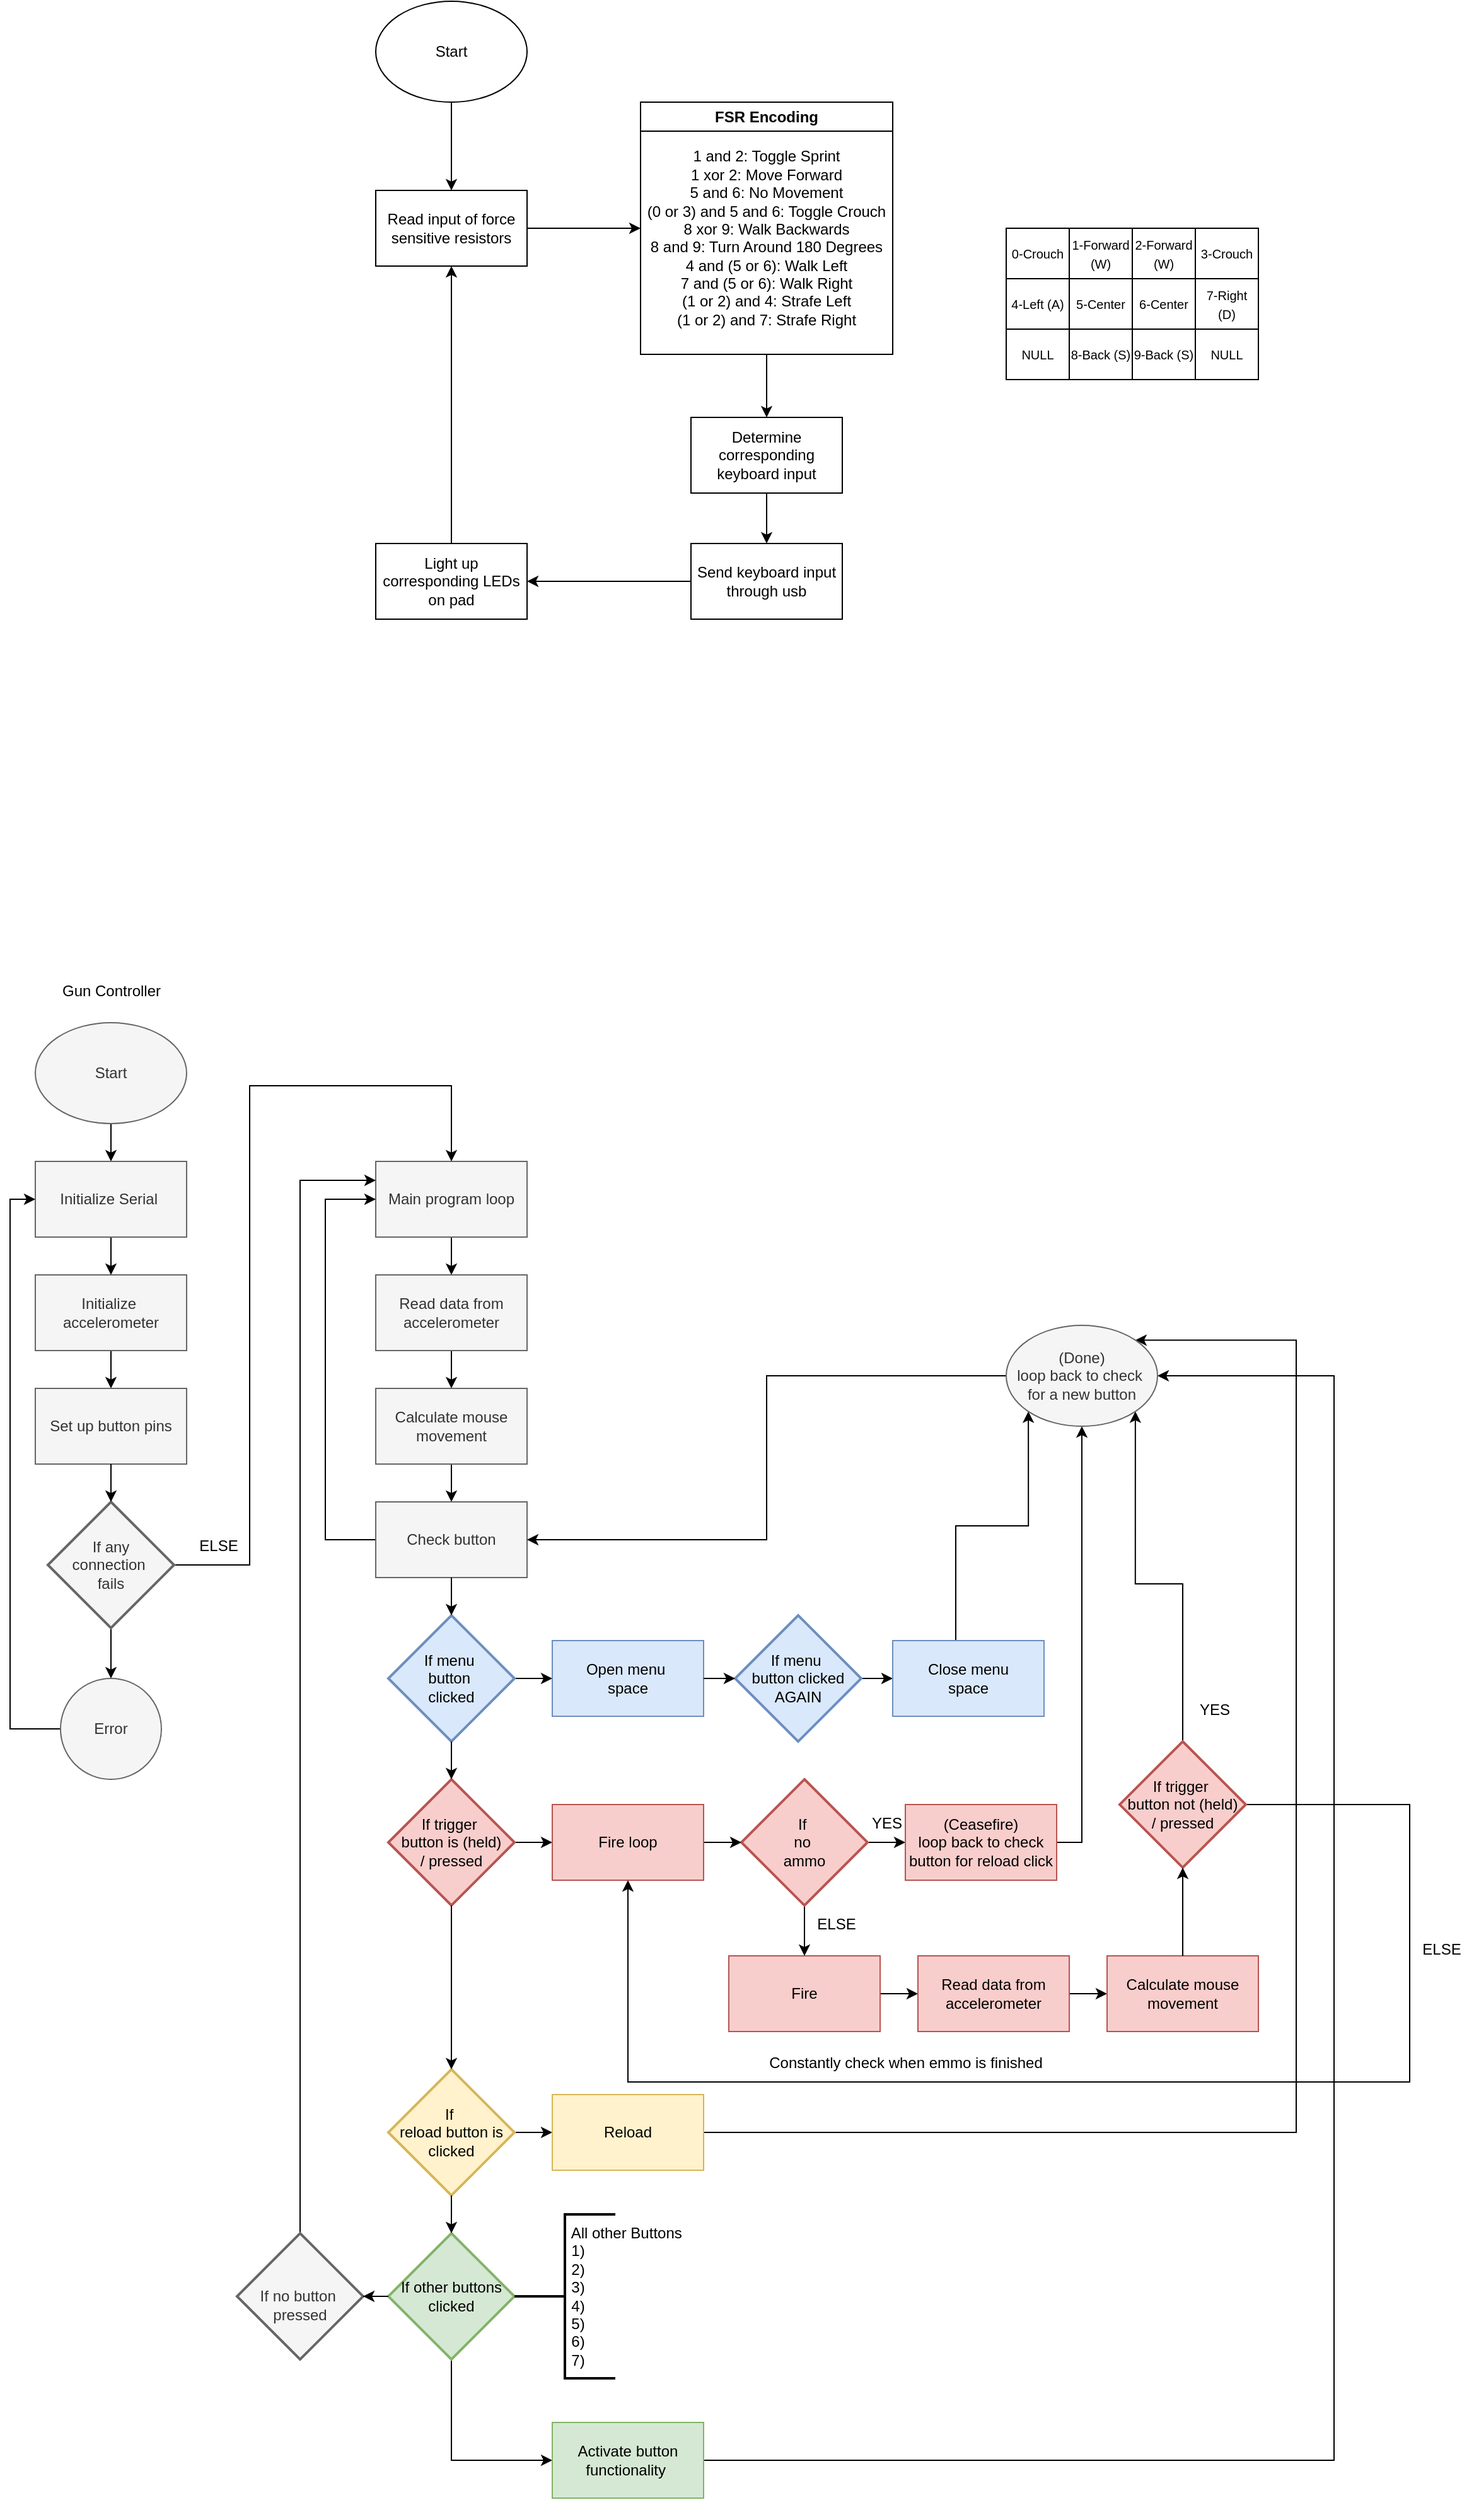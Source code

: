 <mxfile version="24.8.6">
  <diagram name="Page-1" id="ugOBHN1UPeRfj3JGBwjC">
    <mxGraphModel dx="2585" dy="1100" grid="1" gridSize="10" guides="1" tooltips="1" connect="1" arrows="1" fold="1" page="1" pageScale="1" pageWidth="850" pageHeight="1100" math="0" shadow="0">
      <root>
        <mxCell id="0" />
        <mxCell id="1" parent="0" />
        <mxCell id="znUXIphIMzQ43jXrhI__-3" style="edgeStyle=orthogonalEdgeStyle;rounded=0;orthogonalLoop=1;jettySize=auto;html=1;entryX=0.5;entryY=0;entryDx=0;entryDy=0;" parent="1" source="znUXIphIMzQ43jXrhI__-1" target="znUXIphIMzQ43jXrhI__-2" edge="1">
          <mxGeometry relative="1" as="geometry" />
        </mxCell>
        <mxCell id="znUXIphIMzQ43jXrhI__-1" value="Start" style="ellipse;whiteSpace=wrap;html=1;" parent="1" vertex="1">
          <mxGeometry x="100" y="20" width="120" height="80" as="geometry" />
        </mxCell>
        <mxCell id="znUXIphIMzQ43jXrhI__-7" style="edgeStyle=orthogonalEdgeStyle;rounded=0;orthogonalLoop=1;jettySize=auto;html=1;entryX=0;entryY=0.5;entryDx=0;entryDy=0;" parent="1" source="znUXIphIMzQ43jXrhI__-2" target="znUXIphIMzQ43jXrhI__-6" edge="1">
          <mxGeometry relative="1" as="geometry" />
        </mxCell>
        <mxCell id="znUXIphIMzQ43jXrhI__-2" value="Read input of force sensitive resistors" style="rounded=0;whiteSpace=wrap;html=1;" parent="1" vertex="1">
          <mxGeometry x="100" y="170" width="120" height="60" as="geometry" />
        </mxCell>
        <mxCell id="znUXIphIMzQ43jXrhI__-6" value="FSR Encoding" style="swimlane;whiteSpace=wrap;html=1;" parent="1" vertex="1">
          <mxGeometry x="310" y="100" width="200" height="200" as="geometry" />
        </mxCell>
        <mxCell id="znUXIphIMzQ43jXrhI__-43" value="1 and 2: Toggle Sprint&lt;br&gt;&lt;div&gt;1 xor 2: Move Forward&lt;/div&gt;&lt;div&gt;5 and 6: No Movement&lt;/div&gt;&lt;div&gt;(0 or 3) and 5 and 6: Toggle Crouch&lt;/div&gt;&lt;div&gt;8 xor 9: Walk Backwards&lt;/div&gt;&lt;div&gt;8 and 9: Turn Around 180 Degrees&lt;br&gt;&lt;/div&gt;&lt;div&gt;4 and (5 or 6): Walk Left&lt;/div&gt;&lt;div&gt;7 and (5 or 6): Walk Right&lt;/div&gt;&lt;div&gt;(1 or 2) and 4: Strafe Left&lt;/div&gt;&lt;div&gt;(1 or 2) and 7: Strafe Right&lt;br&gt;&lt;/div&gt;&lt;div&gt;&lt;br&gt;&lt;/div&gt;" style="text;html=1;align=center;verticalAlign=middle;whiteSpace=wrap;rounded=0;fontFamily=Helvetica;fontSize=12;fontColor=default;" parent="znUXIphIMzQ43jXrhI__-6" vertex="1">
          <mxGeometry y="30" width="200" height="170" as="geometry" />
        </mxCell>
        <mxCell id="znUXIphIMzQ43jXrhI__-22" value="" style="rounded=0;whiteSpace=wrap;html=1;fillColor=none;" parent="1" vertex="1">
          <mxGeometry x="600" y="200" width="200" height="120" as="geometry" />
        </mxCell>
        <mxCell id="znUXIphIMzQ43jXrhI__-23" value="" style="endArrow=none;html=1;rounded=0;exitX=0.5;exitY=1;exitDx=0;exitDy=0;entryX=0.5;entryY=0;entryDx=0;entryDy=0;" parent="1" source="znUXIphIMzQ43jXrhI__-22" target="znUXIphIMzQ43jXrhI__-22" edge="1">
          <mxGeometry width="50" height="50" relative="1" as="geometry">
            <mxPoint x="730" y="240" as="sourcePoint" />
            <mxPoint x="780" y="190" as="targetPoint" />
          </mxGeometry>
        </mxCell>
        <mxCell id="znUXIphIMzQ43jXrhI__-24" value="" style="endArrow=none;html=1;rounded=0;exitX=0;exitY=0.5;exitDx=0;exitDy=0;entryX=1;entryY=0.5;entryDx=0;entryDy=0;" parent="1" edge="1">
          <mxGeometry width="50" height="50" relative="1" as="geometry">
            <mxPoint x="600" y="240" as="sourcePoint" />
            <mxPoint x="800" y="240" as="targetPoint" />
          </mxGeometry>
        </mxCell>
        <mxCell id="znUXIphIMzQ43jXrhI__-25" value="" style="endArrow=none;html=1;rounded=0;exitX=0.75;exitY=1;exitDx=0;exitDy=0;entryX=0.75;entryY=0;entryDx=0;entryDy=0;" parent="1" source="znUXIphIMzQ43jXrhI__-22" target="znUXIphIMzQ43jXrhI__-22" edge="1">
          <mxGeometry width="50" height="50" relative="1" as="geometry">
            <mxPoint x="730" y="290" as="sourcePoint" />
            <mxPoint x="780" y="240" as="targetPoint" />
          </mxGeometry>
        </mxCell>
        <mxCell id="znUXIphIMzQ43jXrhI__-26" value="" style="endArrow=none;html=1;rounded=0;exitX=0.25;exitY=1;exitDx=0;exitDy=0;entryX=0.25;entryY=0;entryDx=0;entryDy=0;" parent="1" source="znUXIphIMzQ43jXrhI__-22" target="znUXIphIMzQ43jXrhI__-22" edge="1">
          <mxGeometry width="50" height="50" relative="1" as="geometry">
            <mxPoint x="730" y="290" as="sourcePoint" />
            <mxPoint x="780" y="240" as="targetPoint" />
          </mxGeometry>
        </mxCell>
        <mxCell id="znUXIphIMzQ43jXrhI__-27" value="" style="endArrow=none;html=1;rounded=0;exitX=0;exitY=0.75;exitDx=0;exitDy=0;entryX=1;entryY=0.75;entryDx=0;entryDy=0;" parent="1" edge="1">
          <mxGeometry width="50" height="50" relative="1" as="geometry">
            <mxPoint x="600" y="280" as="sourcePoint" />
            <mxPoint x="800" y="280" as="targetPoint" />
          </mxGeometry>
        </mxCell>
        <mxCell id="znUXIphIMzQ43jXrhI__-28" value="&lt;font style=&quot;font-size: 10px;&quot;&gt;0-Crouch&lt;/font&gt;" style="text;html=1;align=center;verticalAlign=middle;whiteSpace=wrap;rounded=0;" parent="1" vertex="1">
          <mxGeometry x="600" y="210" width="50" height="20" as="geometry" />
        </mxCell>
        <mxCell id="znUXIphIMzQ43jXrhI__-30" value="&lt;font style=&quot;font-size: 10px;&quot;&gt;3-Crouch&lt;/font&gt;" style="text;html=1;align=center;verticalAlign=middle;whiteSpace=wrap;rounded=0;" parent="1" vertex="1">
          <mxGeometry x="750" y="210" width="50" height="20" as="geometry" />
        </mxCell>
        <mxCell id="znUXIphIMzQ43jXrhI__-32" value="&lt;font style=&quot;font-size: 10px;&quot;&gt;1-Forward (W)&lt;br&gt;&lt;/font&gt;" style="text;html=1;align=center;verticalAlign=middle;whiteSpace=wrap;rounded=0;" parent="1" vertex="1">
          <mxGeometry x="650" y="210" width="50" height="20" as="geometry" />
        </mxCell>
        <mxCell id="znUXIphIMzQ43jXrhI__-33" value="&lt;font style=&quot;font-size: 10px;&quot;&gt;2-Forward (W)&lt;/font&gt;" style="text;html=1;align=center;verticalAlign=middle;whiteSpace=wrap;rounded=0;" parent="1" vertex="1">
          <mxGeometry x="700" y="210" width="50" height="20" as="geometry" />
        </mxCell>
        <mxCell id="znUXIphIMzQ43jXrhI__-34" value="&lt;font style=&quot;font-size: 10px;&quot;&gt;4-Left (A)&lt;/font&gt;" style="text;html=1;align=center;verticalAlign=middle;whiteSpace=wrap;rounded=0;" parent="1" vertex="1">
          <mxGeometry x="600" y="250" width="50" height="20" as="geometry" />
        </mxCell>
        <mxCell id="znUXIphIMzQ43jXrhI__-35" value="&lt;font style=&quot;font-size: 10px;&quot;&gt;5-Center&lt;/font&gt;" style="text;html=1;align=center;verticalAlign=middle;whiteSpace=wrap;rounded=0;" parent="1" vertex="1">
          <mxGeometry x="650" y="250" width="50" height="20" as="geometry" />
        </mxCell>
        <mxCell id="znUXIphIMzQ43jXrhI__-36" value="&lt;font style=&quot;font-size: 10px;&quot;&gt;6-Center&lt;/font&gt;" style="text;html=1;align=center;verticalAlign=middle;whiteSpace=wrap;rounded=0;" parent="1" vertex="1">
          <mxGeometry x="700" y="250" width="50" height="20" as="geometry" />
        </mxCell>
        <mxCell id="znUXIphIMzQ43jXrhI__-37" value="&lt;font style=&quot;font-size: 10px;&quot;&gt;7-Right (D)&lt;/font&gt;" style="text;html=1;align=center;verticalAlign=middle;whiteSpace=wrap;rounded=0;" parent="1" vertex="1">
          <mxGeometry x="750" y="250" width="50" height="20" as="geometry" />
        </mxCell>
        <mxCell id="znUXIphIMzQ43jXrhI__-38" value="&lt;font style=&quot;font-size: 10px;&quot;&gt;NULL&lt;/font&gt;" style="text;html=1;align=center;verticalAlign=middle;whiteSpace=wrap;rounded=0;" parent="1" vertex="1">
          <mxGeometry x="600" y="290" width="50" height="20" as="geometry" />
        </mxCell>
        <mxCell id="znUXIphIMzQ43jXrhI__-39" value="&lt;font style=&quot;font-size: 10px;&quot;&gt;8-Back (S)&lt;/font&gt;" style="text;html=1;align=center;verticalAlign=middle;whiteSpace=wrap;rounded=0;fontFamily=Helvetica;fontSize=12;fontColor=default;" parent="1" vertex="1">
          <mxGeometry x="650" y="285" width="50" height="30" as="geometry" />
        </mxCell>
        <mxCell id="znUXIphIMzQ43jXrhI__-40" value="&lt;font style=&quot;font-size: 10px;&quot;&gt;9-Back (S)&lt;br&gt;&lt;/font&gt;" style="text;html=1;align=center;verticalAlign=middle;whiteSpace=wrap;rounded=0;" parent="1" vertex="1">
          <mxGeometry x="700" y="290" width="50" height="20" as="geometry" />
        </mxCell>
        <mxCell id="znUXIphIMzQ43jXrhI__-42" value="&lt;font style=&quot;font-size: 10px;&quot;&gt;NULL&lt;/font&gt;" style="text;html=1;align=center;verticalAlign=middle;whiteSpace=wrap;rounded=0;" parent="1" vertex="1">
          <mxGeometry x="750" y="290" width="50" height="20" as="geometry" />
        </mxCell>
        <mxCell id="znUXIphIMzQ43jXrhI__-47" style="edgeStyle=orthogonalEdgeStyle;rounded=0;orthogonalLoop=1;jettySize=auto;html=1;entryX=0.5;entryY=0;entryDx=0;entryDy=0;fontFamily=Helvetica;fontSize=12;fontColor=default;" parent="1" source="znUXIphIMzQ43jXrhI__-44" target="znUXIphIMzQ43jXrhI__-46" edge="1">
          <mxGeometry relative="1" as="geometry" />
        </mxCell>
        <mxCell id="znUXIphIMzQ43jXrhI__-44" value="Determine corresponding keyboard input" style="rounded=0;whiteSpace=wrap;html=1;align=center;verticalAlign=middle;fontFamily=Helvetica;fontSize=12;fontColor=default;fillColor=none;gradientColor=none;" parent="1" vertex="1">
          <mxGeometry x="350" y="350" width="120" height="60" as="geometry" />
        </mxCell>
        <mxCell id="znUXIphIMzQ43jXrhI__-45" style="edgeStyle=orthogonalEdgeStyle;rounded=0;orthogonalLoop=1;jettySize=auto;html=1;entryX=0.5;entryY=0;entryDx=0;entryDy=0;fontFamily=Helvetica;fontSize=12;fontColor=default;" parent="1" source="znUXIphIMzQ43jXrhI__-43" target="znUXIphIMzQ43jXrhI__-44" edge="1">
          <mxGeometry relative="1" as="geometry" />
        </mxCell>
        <mxCell id="znUXIphIMzQ43jXrhI__-50" style="edgeStyle=orthogonalEdgeStyle;rounded=0;orthogonalLoop=1;jettySize=auto;html=1;entryX=1;entryY=0.5;entryDx=0;entryDy=0;fontFamily=Helvetica;fontSize=12;fontColor=default;" parent="1" source="znUXIphIMzQ43jXrhI__-46" target="znUXIphIMzQ43jXrhI__-49" edge="1">
          <mxGeometry relative="1" as="geometry" />
        </mxCell>
        <mxCell id="znUXIphIMzQ43jXrhI__-46" value="Send keyboard input through usb" style="rounded=0;whiteSpace=wrap;html=1;align=center;verticalAlign=middle;fontFamily=Helvetica;fontSize=12;fontColor=default;fillColor=none;gradientColor=none;" parent="1" vertex="1">
          <mxGeometry x="350" y="450" width="120" height="60" as="geometry" />
        </mxCell>
        <mxCell id="znUXIphIMzQ43jXrhI__-51" style="edgeStyle=orthogonalEdgeStyle;rounded=0;orthogonalLoop=1;jettySize=auto;html=1;entryX=0.5;entryY=1;entryDx=0;entryDy=0;fontFamily=Helvetica;fontSize=12;fontColor=default;" parent="1" source="znUXIphIMzQ43jXrhI__-49" target="znUXIphIMzQ43jXrhI__-2" edge="1">
          <mxGeometry relative="1" as="geometry" />
        </mxCell>
        <mxCell id="znUXIphIMzQ43jXrhI__-49" value="Light up corresponding LEDs on pad" style="rounded=0;whiteSpace=wrap;html=1;align=center;verticalAlign=middle;fontFamily=Helvetica;fontSize=12;fontColor=default;fillColor=none;gradientColor=none;" parent="1" vertex="1">
          <mxGeometry x="100" y="450" width="120" height="60" as="geometry" />
        </mxCell>
        <mxCell id="wF0RQOkx4R9PMtmohDRf-104" style="edgeStyle=orthogonalEdgeStyle;rounded=0;orthogonalLoop=1;jettySize=auto;html=1;entryX=0.5;entryY=0;entryDx=0;entryDy=0;" parent="1" source="wF0RQOkx4R9PMtmohDRf-3" target="wF0RQOkx4R9PMtmohDRf-93" edge="1">
          <mxGeometry relative="1" as="geometry" />
        </mxCell>
        <mxCell id="wF0RQOkx4R9PMtmohDRf-3" value="Start" style="ellipse;whiteSpace=wrap;html=1;fillColor=#f5f5f5;fontColor=#333333;strokeColor=#666666;" parent="1" vertex="1">
          <mxGeometry x="-170" y="830" width="120" height="80" as="geometry" />
        </mxCell>
        <mxCell id="wF0RQOkx4R9PMtmohDRf-100" style="edgeStyle=orthogonalEdgeStyle;rounded=0;orthogonalLoop=1;jettySize=auto;html=1;entryX=0.5;entryY=0;entryDx=0;entryDy=0;" parent="1" source="wF0RQOkx4R9PMtmohDRf-4" target="wF0RQOkx4R9PMtmohDRf-7" edge="1">
          <mxGeometry relative="1" as="geometry" />
        </mxCell>
        <mxCell id="wF0RQOkx4R9PMtmohDRf-4" value="Initialize&amp;nbsp;&lt;div&gt;accelerometer&lt;/div&gt;" style="rounded=0;whiteSpace=wrap;html=1;fillColor=#f5f5f5;fontColor=#333333;strokeColor=#666666;" parent="1" vertex="1">
          <mxGeometry x="-170" y="1030" width="120" height="60" as="geometry" />
        </mxCell>
        <mxCell id="wF0RQOkx4R9PMtmohDRf-6" value="Gun Controller" style="text;html=1;align=center;verticalAlign=middle;resizable=0;points=[];autosize=1;strokeColor=none;fillColor=none;" parent="1" vertex="1">
          <mxGeometry x="-160" y="790" width="100" height="30" as="geometry" />
        </mxCell>
        <mxCell id="wF0RQOkx4R9PMtmohDRf-7" value="Set up&amp;nbsp;&lt;span style=&quot;background-color: initial;&quot;&gt;button pins&lt;/span&gt;" style="rounded=0;whiteSpace=wrap;html=1;fillColor=#f5f5f5;fontColor=#333333;strokeColor=#666666;" parent="1" vertex="1">
          <mxGeometry x="-170" y="1120" width="120" height="60" as="geometry" />
        </mxCell>
        <mxCell id="wF0RQOkx4R9PMtmohDRf-19" style="edgeStyle=orthogonalEdgeStyle;rounded=0;orthogonalLoop=1;jettySize=auto;html=1;entryX=0.5;entryY=0;entryDx=0;entryDy=0;" parent="1" source="wF0RQOkx4R9PMtmohDRf-14" target="wF0RQOkx4R9PMtmohDRf-15" edge="1">
          <mxGeometry relative="1" as="geometry" />
        </mxCell>
        <mxCell id="wF0RQOkx4R9PMtmohDRf-14" value="Main program loop" style="rounded=0;whiteSpace=wrap;html=1;fillColor=#f5f5f5;fontColor=#333333;strokeColor=#666666;" parent="1" vertex="1">
          <mxGeometry x="100" y="940" width="120" height="60" as="geometry" />
        </mxCell>
        <mxCell id="wF0RQOkx4R9PMtmohDRf-20" style="edgeStyle=orthogonalEdgeStyle;rounded=0;orthogonalLoop=1;jettySize=auto;html=1;entryX=0.5;entryY=0;entryDx=0;entryDy=0;" parent="1" source="wF0RQOkx4R9PMtmohDRf-15" target="wF0RQOkx4R9PMtmohDRf-16" edge="1">
          <mxGeometry relative="1" as="geometry" />
        </mxCell>
        <mxCell id="wF0RQOkx4R9PMtmohDRf-15" value="Read&amp;nbsp;&lt;span style=&quot;background-color: initial;&quot;&gt;data from accelerometer&lt;/span&gt;" style="rounded=0;whiteSpace=wrap;html=1;fillColor=#f5f5f5;fontColor=#333333;strokeColor=#666666;" parent="1" vertex="1">
          <mxGeometry x="100" y="1030" width="120" height="60" as="geometry" />
        </mxCell>
        <mxCell id="wF0RQOkx4R9PMtmohDRf-21" style="edgeStyle=orthogonalEdgeStyle;rounded=0;orthogonalLoop=1;jettySize=auto;html=1;entryX=0.5;entryY=0;entryDx=0;entryDy=0;" parent="1" source="wF0RQOkx4R9PMtmohDRf-16" target="wF0RQOkx4R9PMtmohDRf-17" edge="1">
          <mxGeometry relative="1" as="geometry" />
        </mxCell>
        <mxCell id="wF0RQOkx4R9PMtmohDRf-16" value="Calculate mouse movement" style="rounded=0;whiteSpace=wrap;html=1;fillColor=#f5f5f5;fontColor=#333333;strokeColor=#666666;" parent="1" vertex="1">
          <mxGeometry x="100" y="1120" width="120" height="60" as="geometry" />
        </mxCell>
        <mxCell id="wF0RQOkx4R9PMtmohDRf-18" style="edgeStyle=orthogonalEdgeStyle;rounded=0;orthogonalLoop=1;jettySize=auto;html=1;entryX=0;entryY=0.5;entryDx=0;entryDy=0;" parent="1" source="wF0RQOkx4R9PMtmohDRf-17" target="wF0RQOkx4R9PMtmohDRf-14" edge="1">
          <mxGeometry relative="1" as="geometry">
            <Array as="points">
              <mxPoint x="60" y="1240" />
              <mxPoint x="60" y="970" />
            </Array>
          </mxGeometry>
        </mxCell>
        <mxCell id="wF0RQOkx4R9PMtmohDRf-17" value="Check button" style="rounded=0;whiteSpace=wrap;html=1;fillColor=#f5f5f5;fontColor=#333333;strokeColor=#666666;" parent="1" vertex="1">
          <mxGeometry x="100" y="1210" width="120" height="60" as="geometry" />
        </mxCell>
        <mxCell id="wF0RQOkx4R9PMtmohDRf-46" style="edgeStyle=orthogonalEdgeStyle;rounded=0;orthogonalLoop=1;jettySize=auto;html=1;entryX=0;entryY=0.5;entryDx=0;entryDy=0;" parent="1" source="wF0RQOkx4R9PMtmohDRf-22" target="wF0RQOkx4R9PMtmohDRf-44" edge="1">
          <mxGeometry relative="1" as="geometry" />
        </mxCell>
        <mxCell id="wF0RQOkx4R9PMtmohDRf-22" value="If trigger&amp;nbsp;&lt;div&gt;button is (held)&lt;/div&gt;&lt;div&gt;&lt;span style=&quot;background-color: initial;&quot;&gt;/ pressed&lt;/span&gt;&lt;/div&gt;" style="strokeWidth=2;html=1;shape=mxgraph.flowchart.decision;whiteSpace=wrap;fillColor=#f8cecc;strokeColor=#b85450;" parent="1" vertex="1">
          <mxGeometry x="110" y="1430" width="100" height="100" as="geometry" />
        </mxCell>
        <mxCell id="wF0RQOkx4R9PMtmohDRf-35" style="edgeStyle=orthogonalEdgeStyle;rounded=0;orthogonalLoop=1;jettySize=auto;html=1;entryX=0;entryY=0.5;entryDx=0;entryDy=0;" parent="1" source="wF0RQOkx4R9PMtmohDRf-23" target="wF0RQOkx4R9PMtmohDRf-34" edge="1">
          <mxGeometry relative="1" as="geometry" />
        </mxCell>
        <mxCell id="wF0RQOkx4R9PMtmohDRf-23" value="Fire" style="rounded=0;whiteSpace=wrap;html=1;fillColor=#f8cecc;strokeColor=#b85450;" parent="1" vertex="1">
          <mxGeometry x="380" y="1570" width="120" height="60" as="geometry" />
        </mxCell>
        <mxCell id="wF0RQOkx4R9PMtmohDRf-29" style="edgeStyle=orthogonalEdgeStyle;rounded=0;orthogonalLoop=1;jettySize=auto;html=1;entryX=0;entryY=0.5;entryDx=0;entryDy=0;" parent="1" source="wF0RQOkx4R9PMtmohDRf-25" target="wF0RQOkx4R9PMtmohDRf-26" edge="1">
          <mxGeometry relative="1" as="geometry" />
        </mxCell>
        <mxCell id="wF0RQOkx4R9PMtmohDRf-25" value="If menu&amp;nbsp;&lt;div&gt;button&amp;nbsp;&lt;/div&gt;&lt;div&gt;&lt;span style=&quot;background-color: initial;&quot;&gt;clicked&lt;/span&gt;&lt;/div&gt;" style="strokeWidth=2;html=1;shape=mxgraph.flowchart.decision;whiteSpace=wrap;fillColor=#dae8fc;strokeColor=#6c8ebf;" parent="1" vertex="1">
          <mxGeometry x="110" y="1300" width="100" height="100" as="geometry" />
        </mxCell>
        <mxCell id="wF0RQOkx4R9PMtmohDRf-26" value="Open menu&amp;nbsp;&lt;div&gt;space&lt;/div&gt;" style="rounded=0;whiteSpace=wrap;html=1;fillColor=#dae8fc;strokeColor=#6c8ebf;" parent="1" vertex="1">
          <mxGeometry x="240" y="1320" width="120" height="60" as="geometry" />
        </mxCell>
        <mxCell id="wF0RQOkx4R9PMtmohDRf-31" style="edgeStyle=orthogonalEdgeStyle;rounded=0;orthogonalLoop=1;jettySize=auto;html=1;entryX=0;entryY=0.5;entryDx=0;entryDy=0;" parent="1" source="wF0RQOkx4R9PMtmohDRf-27" target="wF0RQOkx4R9PMtmohDRf-28" edge="1">
          <mxGeometry relative="1" as="geometry" />
        </mxCell>
        <mxCell id="wF0RQOkx4R9PMtmohDRf-27" value="If menu&amp;nbsp;&lt;div&gt;button&amp;nbsp;&lt;span style=&quot;background-color: initial;&quot;&gt;clicked&lt;/span&gt;&lt;/div&gt;&lt;div&gt;AGAIN&lt;/div&gt;" style="strokeWidth=2;html=1;shape=mxgraph.flowchart.decision;whiteSpace=wrap;fillColor=#dae8fc;strokeColor=#6c8ebf;" parent="1" vertex="1">
          <mxGeometry x="385" y="1300" width="100" height="100" as="geometry" />
        </mxCell>
        <mxCell id="wF0RQOkx4R9PMtmohDRf-109" style="edgeStyle=orthogonalEdgeStyle;rounded=0;orthogonalLoop=1;jettySize=auto;html=1;entryX=0;entryY=1;entryDx=0;entryDy=0;" parent="1" source="wF0RQOkx4R9PMtmohDRf-28" target="wF0RQOkx4R9PMtmohDRf-107" edge="1">
          <mxGeometry relative="1" as="geometry">
            <Array as="points">
              <mxPoint x="560" y="1229" />
              <mxPoint x="618" y="1229" />
            </Array>
          </mxGeometry>
        </mxCell>
        <mxCell id="wF0RQOkx4R9PMtmohDRf-28" value="Close menu&lt;div&gt;space&lt;/div&gt;" style="rounded=0;whiteSpace=wrap;html=1;fillColor=#dae8fc;strokeColor=#6c8ebf;" parent="1" vertex="1">
          <mxGeometry x="510" y="1320" width="120" height="60" as="geometry" />
        </mxCell>
        <mxCell id="wF0RQOkx4R9PMtmohDRf-30" style="edgeStyle=orthogonalEdgeStyle;rounded=0;orthogonalLoop=1;jettySize=auto;html=1;entryX=0;entryY=0.5;entryDx=0;entryDy=0;entryPerimeter=0;" parent="1" source="wF0RQOkx4R9PMtmohDRf-26" target="wF0RQOkx4R9PMtmohDRf-27" edge="1">
          <mxGeometry relative="1" as="geometry" />
        </mxCell>
        <mxCell id="wF0RQOkx4R9PMtmohDRf-32" style="edgeStyle=orthogonalEdgeStyle;rounded=0;orthogonalLoop=1;jettySize=auto;html=1;entryX=0.5;entryY=0;entryDx=0;entryDy=0;entryPerimeter=0;" parent="1" source="wF0RQOkx4R9PMtmohDRf-17" target="wF0RQOkx4R9PMtmohDRf-25" edge="1">
          <mxGeometry relative="1" as="geometry" />
        </mxCell>
        <mxCell id="wF0RQOkx4R9PMtmohDRf-38" style="edgeStyle=orthogonalEdgeStyle;rounded=0;orthogonalLoop=1;jettySize=auto;html=1;entryX=0;entryY=0.5;entryDx=0;entryDy=0;" parent="1" source="wF0RQOkx4R9PMtmohDRf-34" target="wF0RQOkx4R9PMtmohDRf-36" edge="1">
          <mxGeometry relative="1" as="geometry" />
        </mxCell>
        <mxCell id="wF0RQOkx4R9PMtmohDRf-34" value="Read&amp;nbsp;&lt;span style=&quot;background-color: initial;&quot;&gt;data from accelerometer&lt;/span&gt;" style="rounded=0;whiteSpace=wrap;html=1;fillColor=#f8cecc;strokeColor=#b85450;" parent="1" vertex="1">
          <mxGeometry x="530" y="1570" width="120" height="60" as="geometry" />
        </mxCell>
        <mxCell id="wF0RQOkx4R9PMtmohDRf-36" value="Calculate mouse movement" style="rounded=0;whiteSpace=wrap;html=1;fillColor=#f8cecc;strokeColor=#b85450;" parent="1" vertex="1">
          <mxGeometry x="680" y="1570" width="120" height="60" as="geometry" />
        </mxCell>
        <mxCell id="wF0RQOkx4R9PMtmohDRf-50" style="edgeStyle=orthogonalEdgeStyle;rounded=0;orthogonalLoop=1;jettySize=auto;html=1;entryX=0.5;entryY=0;entryDx=0;entryDy=0;" parent="1" source="wF0RQOkx4R9PMtmohDRf-39" target="wF0RQOkx4R9PMtmohDRf-23" edge="1">
          <mxGeometry relative="1" as="geometry" />
        </mxCell>
        <mxCell id="wF0RQOkx4R9PMtmohDRf-64" style="edgeStyle=orthogonalEdgeStyle;rounded=0;orthogonalLoop=1;jettySize=auto;html=1;entryX=0;entryY=0.5;entryDx=0;entryDy=0;" parent="1" source="wF0RQOkx4R9PMtmohDRf-39" target="wF0RQOkx4R9PMtmohDRf-62" edge="1">
          <mxGeometry relative="1" as="geometry" />
        </mxCell>
        <mxCell id="wF0RQOkx4R9PMtmohDRf-39" value="If&amp;nbsp;&lt;div&gt;no&amp;nbsp;&lt;/div&gt;&lt;div&gt;ammo&lt;/div&gt;" style="strokeWidth=2;html=1;shape=mxgraph.flowchart.decision;whiteSpace=wrap;fillColor=#f8cecc;strokeColor=#b85450;" parent="1" vertex="1">
          <mxGeometry x="390" y="1430" width="100" height="100" as="geometry" />
        </mxCell>
        <mxCell id="wF0RQOkx4R9PMtmohDRf-47" style="edgeStyle=orthogonalEdgeStyle;rounded=0;orthogonalLoop=1;jettySize=auto;html=1;" parent="1" source="wF0RQOkx4R9PMtmohDRf-44" target="wF0RQOkx4R9PMtmohDRf-39" edge="1">
          <mxGeometry relative="1" as="geometry" />
        </mxCell>
        <mxCell id="wF0RQOkx4R9PMtmohDRf-44" value="Fire loop" style="rounded=0;whiteSpace=wrap;html=1;fillColor=#f8cecc;strokeColor=#b85450;" parent="1" vertex="1">
          <mxGeometry x="240" y="1450" width="120" height="60" as="geometry" />
        </mxCell>
        <mxCell id="wF0RQOkx4R9PMtmohDRf-56" style="edgeStyle=orthogonalEdgeStyle;rounded=0;orthogonalLoop=1;jettySize=auto;html=1;entryX=0;entryY=0.5;entryDx=0;entryDy=0;" parent="1" source="wF0RQOkx4R9PMtmohDRf-45" target="wF0RQOkx4R9PMtmohDRf-54" edge="1">
          <mxGeometry relative="1" as="geometry" />
        </mxCell>
        <mxCell id="wF0RQOkx4R9PMtmohDRf-45" value="If&amp;nbsp;&lt;div&gt;reload button is clicked&lt;/div&gt;" style="strokeWidth=2;html=1;shape=mxgraph.flowchart.decision;whiteSpace=wrap;fillColor=#fff2cc;strokeColor=#d6b656;" parent="1" vertex="1">
          <mxGeometry x="110" y="1660" width="100" height="100" as="geometry" />
        </mxCell>
        <mxCell id="wF0RQOkx4R9PMtmohDRf-92" style="edgeStyle=orthogonalEdgeStyle;rounded=0;orthogonalLoop=1;jettySize=auto;html=1;entryX=0.5;entryY=1;entryDx=0;entryDy=0;" parent="1" source="wF0RQOkx4R9PMtmohDRf-51" target="wF0RQOkx4R9PMtmohDRf-44" edge="1">
          <mxGeometry relative="1" as="geometry">
            <Array as="points">
              <mxPoint x="920" y="1450" />
              <mxPoint x="920" y="1670" />
              <mxPoint x="300" y="1670" />
            </Array>
          </mxGeometry>
        </mxCell>
        <mxCell id="wF0RQOkx4R9PMtmohDRf-114" style="edgeStyle=orthogonalEdgeStyle;rounded=0;orthogonalLoop=1;jettySize=auto;html=1;entryX=1;entryY=1;entryDx=0;entryDy=0;" parent="1" source="wF0RQOkx4R9PMtmohDRf-51" target="wF0RQOkx4R9PMtmohDRf-107" edge="1">
          <mxGeometry relative="1" as="geometry" />
        </mxCell>
        <mxCell id="wF0RQOkx4R9PMtmohDRf-51" value="If trigger&amp;nbsp;&lt;div&gt;button not (held)&lt;/div&gt;&lt;div&gt;&lt;span style=&quot;background-color: initial;&quot;&gt;/ pressed&lt;/span&gt;&lt;/div&gt;" style="strokeWidth=2;html=1;shape=mxgraph.flowchart.decision;whiteSpace=wrap;fillColor=#f8cecc;strokeColor=#b85450;" parent="1" vertex="1">
          <mxGeometry x="690" y="1400" width="100" height="100" as="geometry" />
        </mxCell>
        <mxCell id="wF0RQOkx4R9PMtmohDRf-115" style="edgeStyle=orthogonalEdgeStyle;rounded=0;orthogonalLoop=1;jettySize=auto;html=1;entryX=1;entryY=0;entryDx=0;entryDy=0;" parent="1" source="wF0RQOkx4R9PMtmohDRf-54" target="wF0RQOkx4R9PMtmohDRf-107" edge="1">
          <mxGeometry relative="1" as="geometry">
            <Array as="points">
              <mxPoint x="830" y="1710" />
              <mxPoint x="830" y="1082" />
            </Array>
          </mxGeometry>
        </mxCell>
        <mxCell id="wF0RQOkx4R9PMtmohDRf-54" value="Reload" style="rounded=0;whiteSpace=wrap;html=1;fillColor=#fff2cc;strokeColor=#d6b656;" parent="1" vertex="1">
          <mxGeometry x="240" y="1680" width="120" height="60" as="geometry" />
        </mxCell>
        <mxCell id="wF0RQOkx4R9PMtmohDRf-57" value="ELSE" style="text;html=1;align=center;verticalAlign=middle;resizable=0;points=[];autosize=1;strokeColor=none;fillColor=none;" parent="1" vertex="1">
          <mxGeometry x="440" y="1530" width="50" height="30" as="geometry" />
        </mxCell>
        <mxCell id="wF0RQOkx4R9PMtmohDRf-76" style="edgeStyle=orthogonalEdgeStyle;rounded=0;orthogonalLoop=1;jettySize=auto;html=1;entryX=0;entryY=0.5;entryDx=0;entryDy=0;" parent="1" source="wF0RQOkx4R9PMtmohDRf-60" target="wF0RQOkx4R9PMtmohDRf-75" edge="1">
          <mxGeometry relative="1" as="geometry">
            <Array as="points">
              <mxPoint x="160" y="1970" />
            </Array>
          </mxGeometry>
        </mxCell>
        <mxCell id="wF0RQOkx4R9PMtmohDRf-60" value="If other buttons&lt;div&gt;clicked&lt;/div&gt;" style="strokeWidth=2;html=1;shape=mxgraph.flowchart.decision;whiteSpace=wrap;fillColor=#d5e8d4;strokeColor=#82b366;" parent="1" vertex="1">
          <mxGeometry x="110" y="1790" width="100" height="100" as="geometry" />
        </mxCell>
        <mxCell id="wF0RQOkx4R9PMtmohDRf-108" style="edgeStyle=orthogonalEdgeStyle;rounded=0;orthogonalLoop=1;jettySize=auto;html=1;entryX=0.5;entryY=1;entryDx=0;entryDy=0;" parent="1" source="wF0RQOkx4R9PMtmohDRf-62" target="wF0RQOkx4R9PMtmohDRf-107" edge="1">
          <mxGeometry relative="1" as="geometry">
            <Array as="points">
              <mxPoint x="660" y="1480" />
            </Array>
          </mxGeometry>
        </mxCell>
        <mxCell id="wF0RQOkx4R9PMtmohDRf-62" value="(Ceasefire)&lt;div&gt;loop back to check button for reload click&lt;/div&gt;" style="rounded=0;whiteSpace=wrap;html=1;fillColor=#f8cecc;strokeColor=#b85450;" parent="1" vertex="1">
          <mxGeometry x="520" y="1450" width="120" height="60" as="geometry" />
        </mxCell>
        <mxCell id="wF0RQOkx4R9PMtmohDRf-68" style="edgeStyle=orthogonalEdgeStyle;rounded=0;orthogonalLoop=1;jettySize=auto;html=1;entryX=0.5;entryY=1;entryDx=0;entryDy=0;entryPerimeter=0;" parent="1" source="wF0RQOkx4R9PMtmohDRf-36" target="wF0RQOkx4R9PMtmohDRf-51" edge="1">
          <mxGeometry relative="1" as="geometry" />
        </mxCell>
        <mxCell id="wF0RQOkx4R9PMtmohDRf-71" value="Constantly check when emmo is finished" style="text;html=1;align=center;verticalAlign=middle;resizable=0;points=[];autosize=1;strokeColor=none;fillColor=none;" parent="1" vertex="1">
          <mxGeometry x="400" y="1640" width="240" height="30" as="geometry" />
        </mxCell>
        <mxCell id="wF0RQOkx4R9PMtmohDRf-73" value="" style="strokeWidth=2;html=1;shape=mxgraph.flowchart.annotation_2;align=left;labelPosition=right;pointerEvents=1;" parent="1" vertex="1">
          <mxGeometry x="210" y="1775" width="80" height="130" as="geometry" />
        </mxCell>
        <mxCell id="wF0RQOkx4R9PMtmohDRf-74" value="&amp;nbsp; &amp;nbsp; &amp;nbsp; &amp;nbsp; &amp;nbsp; &amp;nbsp; &amp;nbsp; &amp;nbsp; &amp;nbsp; &amp;nbsp; &amp;nbsp; &amp;nbsp;All other Buttons&lt;div&gt;&lt;span style=&quot;background-color: initial;&quot;&gt;1)&lt;/span&gt;&lt;div&gt;2)&lt;/div&gt;&lt;div&gt;3)&lt;/div&gt;&lt;div&gt;4)&lt;/div&gt;&lt;div&gt;5)&lt;/div&gt;&lt;div&gt;6)&lt;/div&gt;&lt;div&gt;7)&lt;/div&gt;&lt;/div&gt;" style="text;html=1;align=center;verticalAlign=middle;resizable=0;points=[];autosize=1;strokeColor=none;fillColor=none;" parent="1" vertex="1">
          <mxGeometry x="165" y="1775" width="190" height="130" as="geometry" />
        </mxCell>
        <mxCell id="wF0RQOkx4R9PMtmohDRf-111" style="edgeStyle=orthogonalEdgeStyle;rounded=0;orthogonalLoop=1;jettySize=auto;html=1;entryX=1;entryY=0.5;entryDx=0;entryDy=0;" parent="1" source="wF0RQOkx4R9PMtmohDRf-75" target="wF0RQOkx4R9PMtmohDRf-107" edge="1">
          <mxGeometry relative="1" as="geometry">
            <Array as="points">
              <mxPoint x="860" y="1970" />
              <mxPoint x="860" y="1110" />
            </Array>
          </mxGeometry>
        </mxCell>
        <mxCell id="wF0RQOkx4R9PMtmohDRf-75" value="Activate button functionality&amp;nbsp;" style="rounded=0;whiteSpace=wrap;html=1;fillColor=#d5e8d4;strokeColor=#82b366;" parent="1" vertex="1">
          <mxGeometry x="240" y="1940" width="120" height="60" as="geometry" />
        </mxCell>
        <mxCell id="wF0RQOkx4R9PMtmohDRf-81" value="ELSE" style="text;html=1;align=center;verticalAlign=middle;resizable=0;points=[];autosize=1;strokeColor=none;fillColor=none;" parent="1" vertex="1">
          <mxGeometry x="920" y="1550" width="50" height="30" as="geometry" />
        </mxCell>
        <mxCell id="wF0RQOkx4R9PMtmohDRf-82" value="YES" style="text;html=1;align=center;verticalAlign=middle;resizable=0;points=[];autosize=1;strokeColor=none;fillColor=none;" parent="1" vertex="1">
          <mxGeometry x="740" y="1360" width="50" height="30" as="geometry" />
        </mxCell>
        <mxCell id="wF0RQOkx4R9PMtmohDRf-83" value="YES" style="text;html=1;align=center;verticalAlign=middle;resizable=0;points=[];autosize=1;strokeColor=none;fillColor=none;" parent="1" vertex="1">
          <mxGeometry x="480" y="1450" width="50" height="30" as="geometry" />
        </mxCell>
        <mxCell id="wF0RQOkx4R9PMtmohDRf-84" style="edgeStyle=orthogonalEdgeStyle;rounded=0;orthogonalLoop=1;jettySize=auto;html=1;entryX=0.5;entryY=0;entryDx=0;entryDy=0;entryPerimeter=0;" parent="1" source="wF0RQOkx4R9PMtmohDRf-25" target="wF0RQOkx4R9PMtmohDRf-22" edge="1">
          <mxGeometry relative="1" as="geometry" />
        </mxCell>
        <mxCell id="wF0RQOkx4R9PMtmohDRf-85" style="edgeStyle=orthogonalEdgeStyle;rounded=0;orthogonalLoop=1;jettySize=auto;html=1;entryX=0.5;entryY=0;entryDx=0;entryDy=0;entryPerimeter=0;" parent="1" source="wF0RQOkx4R9PMtmohDRf-22" target="wF0RQOkx4R9PMtmohDRf-45" edge="1">
          <mxGeometry relative="1" as="geometry" />
        </mxCell>
        <mxCell id="wF0RQOkx4R9PMtmohDRf-86" style="edgeStyle=orthogonalEdgeStyle;rounded=0;orthogonalLoop=1;jettySize=auto;html=1;entryX=0.5;entryY=0;entryDx=0;entryDy=0;entryPerimeter=0;" parent="1" source="wF0RQOkx4R9PMtmohDRf-45" target="wF0RQOkx4R9PMtmohDRf-60" edge="1">
          <mxGeometry relative="1" as="geometry" />
        </mxCell>
        <mxCell id="wF0RQOkx4R9PMtmohDRf-91" style="edgeStyle=orthogonalEdgeStyle;rounded=0;orthogonalLoop=1;jettySize=auto;html=1;" parent="1" edge="1">
          <mxGeometry relative="1" as="geometry">
            <mxPoint x="40" y="1790" as="sourcePoint" />
            <mxPoint x="100" y="955" as="targetPoint" />
            <Array as="points">
              <mxPoint x="40" y="955" />
            </Array>
          </mxGeometry>
        </mxCell>
        <mxCell id="wF0RQOkx4R9PMtmohDRf-88" value="&lt;br&gt;&lt;div&gt;If&amp;nbsp;&lt;span style=&quot;background-color: initial;&quot;&gt;no&amp;nbsp;&lt;/span&gt;&lt;span style=&quot;background-color: initial;&quot;&gt;button&amp;nbsp;&lt;/span&gt;&lt;/div&gt;&lt;div&gt;pressed&lt;/div&gt;" style="strokeWidth=2;html=1;shape=mxgraph.flowchart.decision;whiteSpace=wrap;fillColor=#f5f5f5;fontColor=#333333;strokeColor=#666666;" parent="1" vertex="1">
          <mxGeometry x="-10" y="1790" width="100" height="100" as="geometry" />
        </mxCell>
        <mxCell id="wF0RQOkx4R9PMtmohDRf-89" style="edgeStyle=orthogonalEdgeStyle;rounded=0;orthogonalLoop=1;jettySize=auto;html=1;entryX=1;entryY=0.5;entryDx=0;entryDy=0;entryPerimeter=0;" parent="1" source="wF0RQOkx4R9PMtmohDRf-60" target="wF0RQOkx4R9PMtmohDRf-88" edge="1">
          <mxGeometry relative="1" as="geometry" />
        </mxCell>
        <mxCell id="wF0RQOkx4R9PMtmohDRf-99" style="edgeStyle=orthogonalEdgeStyle;rounded=0;orthogonalLoop=1;jettySize=auto;html=1;entryX=0.5;entryY=0;entryDx=0;entryDy=0;" parent="1" source="wF0RQOkx4R9PMtmohDRf-93" target="wF0RQOkx4R9PMtmohDRf-4" edge="1">
          <mxGeometry relative="1" as="geometry" />
        </mxCell>
        <mxCell id="wF0RQOkx4R9PMtmohDRf-93" value="Initialize Serial&amp;nbsp;" style="rounded=0;whiteSpace=wrap;html=1;fillColor=#f5f5f5;fontColor=#333333;strokeColor=#666666;" parent="1" vertex="1">
          <mxGeometry x="-170" y="940" width="120" height="60" as="geometry" />
        </mxCell>
        <mxCell id="wF0RQOkx4R9PMtmohDRf-102" style="edgeStyle=orthogonalEdgeStyle;rounded=0;orthogonalLoop=1;jettySize=auto;html=1;entryX=0.5;entryY=0;entryDx=0;entryDy=0;" parent="1" source="wF0RQOkx4R9PMtmohDRf-95" target="wF0RQOkx4R9PMtmohDRf-97" edge="1">
          <mxGeometry relative="1" as="geometry" />
        </mxCell>
        <mxCell id="wF0RQOkx4R9PMtmohDRf-103" style="edgeStyle=orthogonalEdgeStyle;rounded=0;orthogonalLoop=1;jettySize=auto;html=1;entryX=0.5;entryY=0;entryDx=0;entryDy=0;" parent="1" source="wF0RQOkx4R9PMtmohDRf-95" target="wF0RQOkx4R9PMtmohDRf-14" edge="1">
          <mxGeometry relative="1" as="geometry">
            <Array as="points">
              <mxPoint y="1260" />
              <mxPoint y="880" />
              <mxPoint x="160" y="880" />
            </Array>
          </mxGeometry>
        </mxCell>
        <mxCell id="wF0RQOkx4R9PMtmohDRf-95" value="If any&lt;div&gt;connection&amp;nbsp;&lt;/div&gt;&lt;div&gt;fails&lt;/div&gt;" style="strokeWidth=2;html=1;shape=mxgraph.flowchart.decision;whiteSpace=wrap;fillColor=#f5f5f5;fontColor=#333333;strokeColor=#666666;" parent="1" vertex="1">
          <mxGeometry x="-160" y="1210" width="100" height="100" as="geometry" />
        </mxCell>
        <mxCell id="wF0RQOkx4R9PMtmohDRf-98" style="edgeStyle=orthogonalEdgeStyle;rounded=0;orthogonalLoop=1;jettySize=auto;html=1;entryX=0;entryY=0.5;entryDx=0;entryDy=0;" parent="1" source="wF0RQOkx4R9PMtmohDRf-97" target="wF0RQOkx4R9PMtmohDRf-93" edge="1">
          <mxGeometry relative="1" as="geometry">
            <Array as="points">
              <mxPoint x="-190" y="1390" />
              <mxPoint x="-190" y="970" />
            </Array>
          </mxGeometry>
        </mxCell>
        <mxCell id="wF0RQOkx4R9PMtmohDRf-97" value="Error" style="ellipse;whiteSpace=wrap;html=1;aspect=fixed;fillColor=#f5f5f5;fontColor=#333333;strokeColor=#666666;" parent="1" vertex="1">
          <mxGeometry x="-150" y="1350" width="80" height="80" as="geometry" />
        </mxCell>
        <mxCell id="wF0RQOkx4R9PMtmohDRf-101" style="edgeStyle=orthogonalEdgeStyle;rounded=0;orthogonalLoop=1;jettySize=auto;html=1;entryX=0.5;entryY=0;entryDx=0;entryDy=0;entryPerimeter=0;" parent="1" source="wF0RQOkx4R9PMtmohDRf-7" target="wF0RQOkx4R9PMtmohDRf-95" edge="1">
          <mxGeometry relative="1" as="geometry" />
        </mxCell>
        <mxCell id="wF0RQOkx4R9PMtmohDRf-113" style="edgeStyle=orthogonalEdgeStyle;rounded=0;orthogonalLoop=1;jettySize=auto;html=1;entryX=1;entryY=0.5;entryDx=0;entryDy=0;" parent="1" source="wF0RQOkx4R9PMtmohDRf-107" target="wF0RQOkx4R9PMtmohDRf-17" edge="1">
          <mxGeometry relative="1" as="geometry" />
        </mxCell>
        <mxCell id="wF0RQOkx4R9PMtmohDRf-107" value="&lt;div&gt;&lt;br&gt;&lt;/div&gt;(Done)&lt;br&gt;&lt;div&gt;loop back to check&amp;nbsp;&lt;/div&gt;&lt;div&gt;for a new button&lt;br&gt;&lt;div&gt;&lt;br&gt;&lt;/div&gt;&lt;/div&gt;" style="ellipse;whiteSpace=wrap;html=1;fillColor=#f5f5f5;fontColor=#333333;strokeColor=#666666;" parent="1" vertex="1">
          <mxGeometry x="600" y="1070" width="120" height="80" as="geometry" />
        </mxCell>
        <mxCell id="7oyY1_yFH0N_HPXRPpfc-1" value="ELSE" style="text;html=1;align=center;verticalAlign=middle;resizable=0;points=[];autosize=1;strokeColor=none;fillColor=none;" vertex="1" parent="1">
          <mxGeometry x="-50" y="1230" width="50" height="30" as="geometry" />
        </mxCell>
      </root>
    </mxGraphModel>
  </diagram>
</mxfile>
